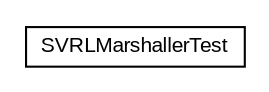 #!/usr/local/bin/dot
#
# Class diagram 
# Generated by UMLGraph version 5.1 (http://www.umlgraph.org/)
#

digraph G {
	edge [fontname="arial",fontsize=10,labelfontname="arial",labelfontsize=10];
	node [fontname="arial",fontsize=10,shape=plaintext];
	nodesep=0.25;
	ranksep=0.5;
	// com.helger.schematron.svrl.SVRLMarshallerTest
	c557 [label=<<table title="com.helger.schematron.svrl.SVRLMarshallerTest" border="0" cellborder="1" cellspacing="0" cellpadding="2" port="p" href="./SVRLMarshallerTest.html">
		<tr><td><table border="0" cellspacing="0" cellpadding="1">
<tr><td align="center" balign="center"> SVRLMarshallerTest </td></tr>
		</table></td></tr>
		</table>>, fontname="arial", fontcolor="black", fontsize=10.0];
}

